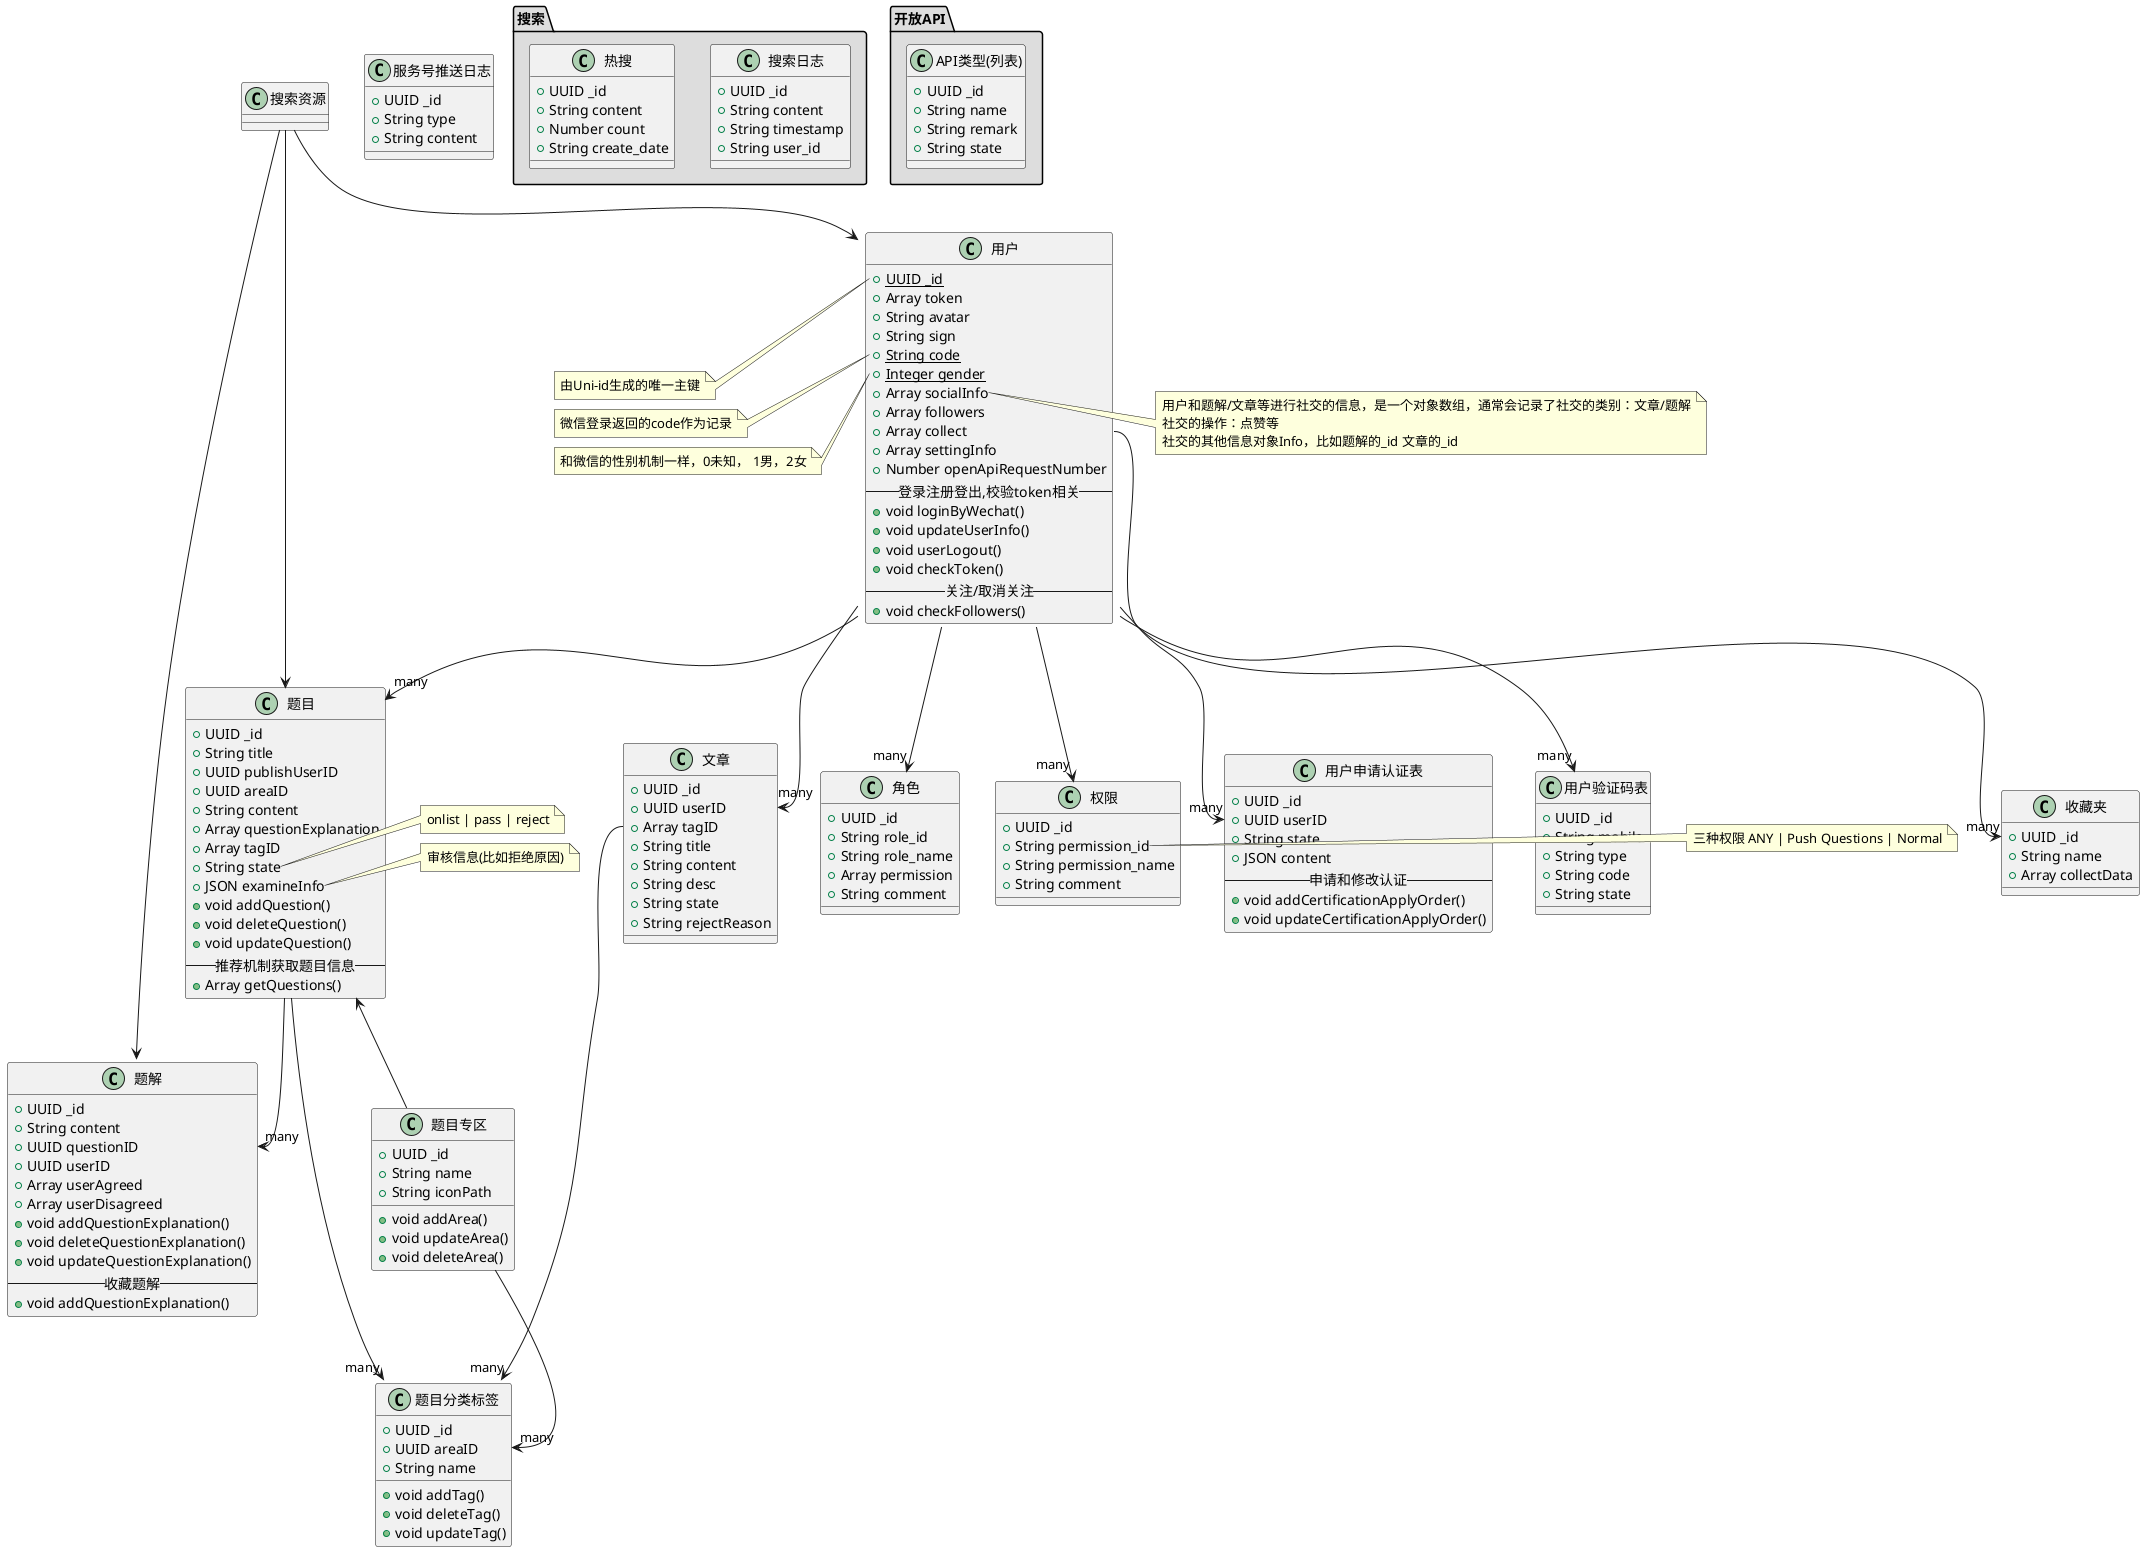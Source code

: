 @startuml
class 用户 {
    {static} +UUID _id
    +Array token
    +String avatar
    +String sign
    {static} +String code
    {static} +Integer gender
    +Array socialInfo
    +Array followers
    +Array collect
    +Array settingInfo
    +Number openApiRequestNumber
    --登录注册登出,校验token相关--
    +void loginByWechat()
    +void updateUserInfo()
    +void userLogout()
    +void checkToken()
    --关注/取消关注--
    +void checkFollowers()
}
class 收藏夹 {
    +UUID _id
    +String name
    +Array collectData
}
class 用户申请认证表{
    +UUID _id
    +UUID userID
    +String state
    +JSON content
    --申请和修改认证--
    +void addCertificationApplyOrder()
    +void updateCertificationApplyOrder()
}
class 用户验证码表{
    +UUID _id
    +String mobile
    +String type
    +String code
    +String state
}
class 题目专区 {
    +UUID _id
    +String name
    +String iconPath
    +void addArea()
    +void updateArea()
    +void deleteArea()
}
class 题目分类标签{
    +UUID _id
    +UUID areaID
    +String name
    +void addTag()
    +void deleteTag()
    +void updateTag()
}
class 题目 {
    +UUID _id
    +String title
    +UUID publishUserID
    +UUID areaID
    +String content
    +Array questionExplanation
    +Array tagID
    +String state
    +JSON examineInfo
    +void addQuestion()
    +void deleteQuestion()
    +void updateQuestion()
    --推荐机制获取题目信息--
    +Array getQuestions()
}
class 题解{
    +UUID _id
    +String content
    +UUID questionID
    +UUID userID
    +Array userAgreed
    +Array userDisagreed
    +void addQuestionExplanation()
    +void deleteQuestionExplanation()
    +void updateQuestionExplanation()
    --收藏题解--
    +void addQuestionExplanation()
}


class 文章{
    +UUID _id
    +UUID userID
    +Array tagID
    +String title
    +String content
    +String desc
    +String state
    +String rejectReason
}

class 角色{
    +UUID _id
    +String role_id
    +String role_name
    +Array permission
    +String comment
}
class 权限{
    +UUID _id
    +String permission_id
    +String permission_name
    +String comment
}


class 服务号推送日志{
    +UUID _id
    +String type
    +String content
}

namespace 搜索 #DDDDDD {
    class 搜索日志 {
        +UUID _id
        +String content
        +String timestamp
        +String user_id
    }
    class 热搜 {
        +UUID _id
        +String content
        +Number count
        +String create_date
    }
    .搜索资源 --> .用户
    .搜索资源 --> .题目
    .搜索资源 --> .题解
}

namespace 开放API #DDDDDD {
    class API类型(列表) {
        +UUID _id
        +String name
        +String remark
        +String state
    }
}

题目专区 --> "many" 题目分类标签::areaID
用户 --> "many" 题目
用户 --> "many" 用户申请认证表::userID
用户 --> "many" 文章::userID
用户 --> "many" 角色
用户 --> "many" 用户验证码表
用户::collect --> "many" 收藏夹::_id
用户 --> "many" 权限
文章::tagID --> "many" 题目分类标签
题目 --> "many" 题目分类标签
题目 <-- 题目专区
题目 --> "many" 题解::questionID
note left of 用户::_id
由Uni-id生成的唯一主键
end note
note right of 用户::socialInfo
用户和题解/文章等进行社交的信息，是一个对象数组，通常会记录了社交的类别：文章/题解
社交的操作：点赞等
社交的其他信息对象Info，比如题解的_id 文章的_id
end note
note left of 用户::code
微信登录返回的code作为记录
end note
note left of 用户::gender
和微信的性别机制一样，0未知， 1男，2女
end note
note right of 题目::state
onlist | pass | reject
end note
note right of 题目::examineInfo
审核信息(比如拒绝原因)
end note
note right of 权限::permission_id
三种权限 ANY | Push Questions | Normal
end note
@enduml